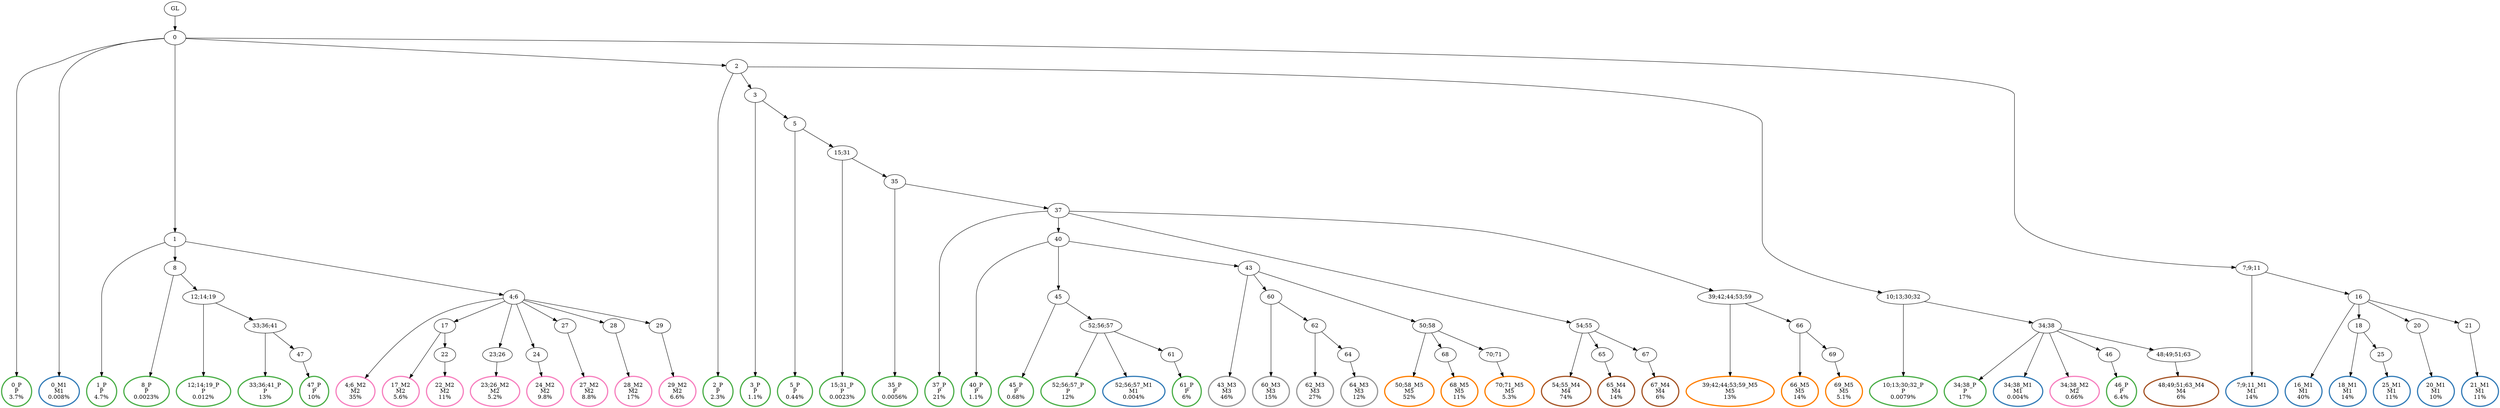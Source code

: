 digraph T {
	{
		rank=same
		96 [penwidth=3,colorscheme=set19,color=3,label="0_P\nP\n3.7%"]
		94 [penwidth=3,colorscheme=set19,color=3,label="1_P\nP\n4.7%"]
		92 [penwidth=3,colorscheme=set19,color=3,label="8_P\nP\n0.0023%"]
		90 [penwidth=3,colorscheme=set19,color=3,label="12;14;19_P\nP\n0.012%"]
		88 [penwidth=3,colorscheme=set19,color=3,label="33;36;41_P\nP\n13%"]
		86 [penwidth=3,colorscheme=set19,color=3,label="47_P\nP\n10%"]
		84 [penwidth=3,colorscheme=set19,color=3,label="2_P\nP\n2.3%"]
		82 [penwidth=3,colorscheme=set19,color=3,label="3_P\nP\n1.1%"]
		80 [penwidth=3,colorscheme=set19,color=3,label="5_P\nP\n0.44%"]
		78 [penwidth=3,colorscheme=set19,color=3,label="15;31_P\nP\n0.0023%"]
		76 [penwidth=3,colorscheme=set19,color=3,label="35_P\nP\n0.0056%"]
		74 [penwidth=3,colorscheme=set19,color=3,label="37_P\nP\n21%"]
		72 [penwidth=3,colorscheme=set19,color=3,label="40_P\nP\n1.1%"]
		70 [penwidth=3,colorscheme=set19,color=3,label="45_P\nP\n0.68%"]
		68 [penwidth=3,colorscheme=set19,color=3,label="52;56;57_P\nP\n12%"]
		66 [penwidth=3,colorscheme=set19,color=3,label="61_P\nP\n6%"]
		64 [penwidth=3,colorscheme=set19,color=3,label="10;13;30;32_P\nP\n0.0079%"]
		62 [penwidth=3,colorscheme=set19,color=3,label="34;38_P\nP\n17%"]
		60 [penwidth=3,colorscheme=set19,color=3,label="46_P\nP\n6.4%"]
		59 [penwidth=3,colorscheme=set19,color=2,label="0_M1\nM1\n0.008%"]
		58 [penwidth=3,colorscheme=set19,color=2,label="52;56;57_M1\nM1\n0.004%"]
		57 [penwidth=3,colorscheme=set19,color=2,label="34;38_M1\nM1\n0.004%"]
		55 [penwidth=3,colorscheme=set19,color=2,label="7;9;11_M1\nM1\n14%"]
		53 [penwidth=3,colorscheme=set19,color=2,label="16_M1\nM1\n40%"]
		51 [penwidth=3,colorscheme=set19,color=2,label="18_M1\nM1\n14%"]
		49 [penwidth=3,colorscheme=set19,color=2,label="25_M1\nM1\n11%"]
		47 [penwidth=3,colorscheme=set19,color=2,label="20_M1\nM1\n10%"]
		45 [penwidth=3,colorscheme=set19,color=2,label="21_M1\nM1\n11%"]
		43 [penwidth=3,colorscheme=set19,color=8,label="4;6_M2\nM2\n35%"]
		41 [penwidth=3,colorscheme=set19,color=8,label="17_M2\nM2\n5.6%"]
		39 [penwidth=3,colorscheme=set19,color=8,label="22_M2\nM2\n11%"]
		37 [penwidth=3,colorscheme=set19,color=8,label="23;26_M2\nM2\n5.2%"]
		35 [penwidth=3,colorscheme=set19,color=8,label="24_M2\nM2\n9.8%"]
		33 [penwidth=3,colorscheme=set19,color=8,label="27_M2\nM2\n8.8%"]
		31 [penwidth=3,colorscheme=set19,color=8,label="28_M2\nM2\n17%"]
		29 [penwidth=3,colorscheme=set19,color=8,label="29_M2\nM2\n6.6%"]
		28 [penwidth=3,colorscheme=set19,color=8,label="34;38_M2\nM2\n0.66%"]
		26 [penwidth=3,colorscheme=set19,color=9,label="43_M3\nM3\n46%"]
		24 [penwidth=3,colorscheme=set19,color=9,label="60_M3\nM3\n15%"]
		22 [penwidth=3,colorscheme=set19,color=9,label="62_M3\nM3\n27%"]
		20 [penwidth=3,colorscheme=set19,color=9,label="64_M3\nM3\n12%"]
		18 [penwidth=3,colorscheme=set19,color=7,label="54;55_M4\nM4\n74%"]
		16 [penwidth=3,colorscheme=set19,color=7,label="65_M4\nM4\n14%"]
		14 [penwidth=3,colorscheme=set19,color=7,label="67_M4\nM4\n6%"]
		12 [penwidth=3,colorscheme=set19,color=7,label="48;49;51;63_M4\nM4\n6%"]
		10 [penwidth=3,colorscheme=set19,color=5,label="39;42;44;53;59_M5\nM5\n13%"]
		8 [penwidth=3,colorscheme=set19,color=5,label="66_M5\nM5\n14%"]
		6 [penwidth=3,colorscheme=set19,color=5,label="69_M5\nM5\n5.1%"]
		4 [penwidth=3,colorscheme=set19,color=5,label="50;58_M5\nM5\n52%"]
		2 [penwidth=3,colorscheme=set19,color=5,label="68_M5\nM5\n11%"]
		0 [penwidth=3,colorscheme=set19,color=5,label="70;71_M5\nM5\n5.3%"]
	}
	98 [label="GL"]
	97 [label="0"]
	95 [label="1"]
	93 [label="8"]
	91 [label="12;14;19"]
	89 [label="33;36;41"]
	87 [label="47"]
	85 [label="2"]
	83 [label="3"]
	81 [label="5"]
	79 [label="15;31"]
	77 [label="35"]
	75 [label="37"]
	73 [label="40"]
	71 [label="45"]
	69 [label="52;56;57"]
	67 [label="61"]
	65 [label="10;13;30;32"]
	63 [label="34;38"]
	61 [label="46"]
	56 [label="7;9;11"]
	54 [label="16"]
	52 [label="18"]
	50 [label="25"]
	48 [label="20"]
	46 [label="21"]
	44 [label="4;6"]
	42 [label="17"]
	40 [label="22"]
	38 [label="23;26"]
	36 [label="24"]
	34 [label="27"]
	32 [label="28"]
	30 [label="29"]
	27 [label="43"]
	25 [label="60"]
	23 [label="62"]
	21 [label="64"]
	19 [label="54;55"]
	17 [label="65"]
	15 [label="67"]
	13 [label="48;49;51;63"]
	11 [label="39;42;44;53;59"]
	9 [label="66"]
	7 [label="69"]
	5 [label="50;58"]
	3 [label="68"]
	1 [label="70;71"]
	98 -> 97
	97 -> 96
	97 -> 95
	97 -> 85
	97 -> 59
	97 -> 56
	95 -> 94
	95 -> 93
	95 -> 44
	93 -> 92
	93 -> 91
	91 -> 90
	91 -> 89
	89 -> 88
	89 -> 87
	87 -> 86
	85 -> 84
	85 -> 83
	85 -> 65
	83 -> 82
	83 -> 81
	81 -> 80
	81 -> 79
	79 -> 78
	79 -> 77
	77 -> 76
	77 -> 75
	75 -> 74
	75 -> 73
	75 -> 19
	75 -> 11
	73 -> 72
	73 -> 71
	73 -> 27
	71 -> 70
	71 -> 69
	69 -> 68
	69 -> 67
	69 -> 58
	67 -> 66
	65 -> 64
	65 -> 63
	63 -> 62
	63 -> 61
	63 -> 57
	63 -> 28
	63 -> 13
	61 -> 60
	56 -> 55
	56 -> 54
	54 -> 53
	54 -> 52
	54 -> 48
	54 -> 46
	52 -> 51
	52 -> 50
	50 -> 49
	48 -> 47
	46 -> 45
	44 -> 43
	44 -> 42
	44 -> 38
	44 -> 36
	44 -> 34
	44 -> 32
	44 -> 30
	42 -> 41
	42 -> 40
	40 -> 39
	38 -> 37
	36 -> 35
	34 -> 33
	32 -> 31
	30 -> 29
	27 -> 26
	27 -> 25
	27 -> 5
	25 -> 24
	25 -> 23
	23 -> 22
	23 -> 21
	21 -> 20
	19 -> 18
	19 -> 17
	19 -> 15
	17 -> 16
	15 -> 14
	13 -> 12
	11 -> 10
	11 -> 9
	9 -> 8
	9 -> 7
	7 -> 6
	5 -> 4
	5 -> 3
	5 -> 1
	3 -> 2
	1 -> 0
}

